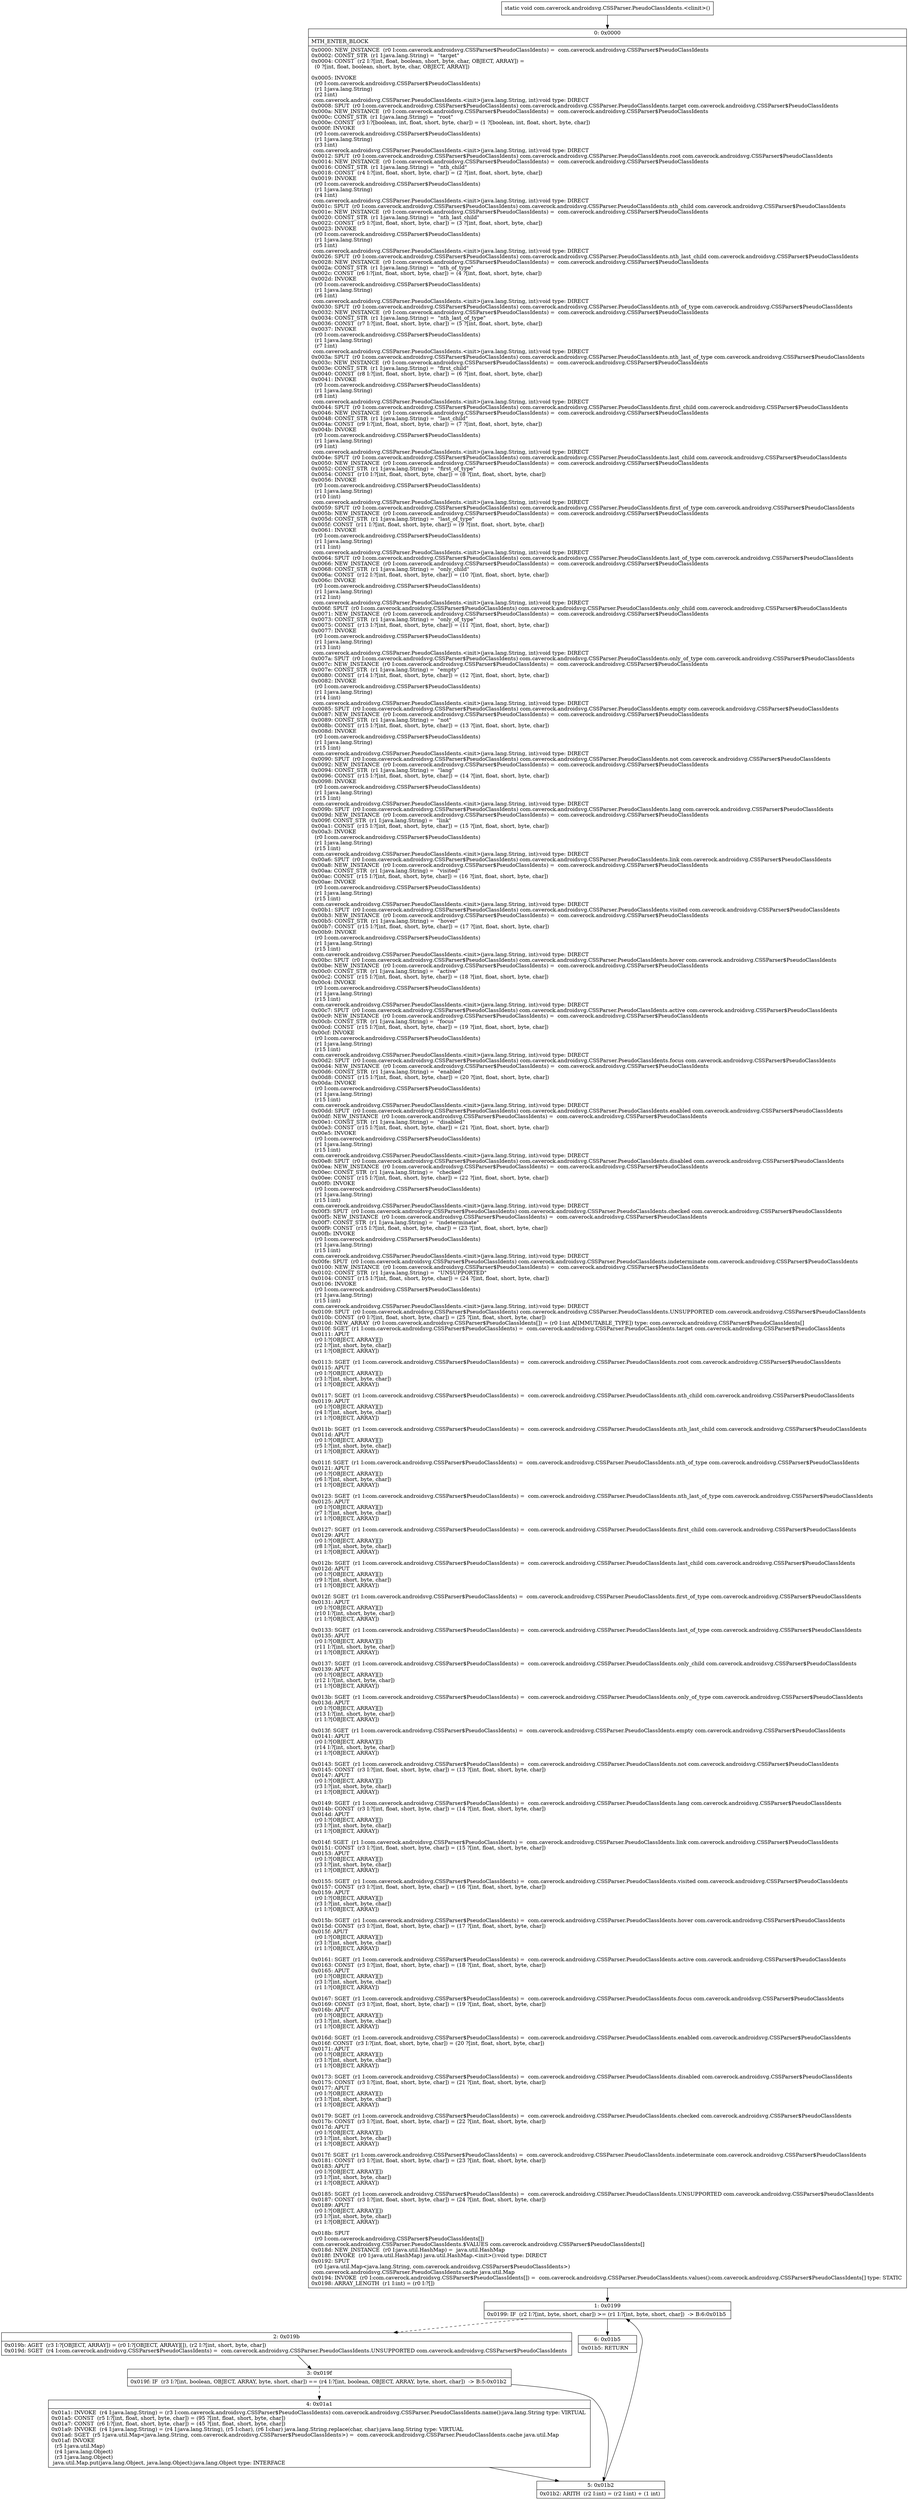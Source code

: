 digraph "CFG forcom.caverock.androidsvg.CSSParser.PseudoClassIdents.\<clinit\>()V" {
Node_0 [shape=record,label="{0\:\ 0x0000|MTH_ENTER_BLOCK\l|0x0000: NEW_INSTANCE  (r0 I:com.caverock.androidsvg.CSSParser$PseudoClassIdents) =  com.caverock.androidsvg.CSSParser$PseudoClassIdents \l0x0002: CONST_STR  (r1 I:java.lang.String) =  \"target\" \l0x0004: CONST  (r2 I:?[int, float, boolean, short, byte, char, OBJECT, ARRAY]) = \l  (0 ?[int, float, boolean, short, byte, char, OBJECT, ARRAY])\l \l0x0005: INVOKE  \l  (r0 I:com.caverock.androidsvg.CSSParser$PseudoClassIdents)\l  (r1 I:java.lang.String)\l  (r2 I:int)\l com.caverock.androidsvg.CSSParser.PseudoClassIdents.\<init\>(java.lang.String, int):void type: DIRECT \l0x0008: SPUT  (r0 I:com.caverock.androidsvg.CSSParser$PseudoClassIdents) com.caverock.androidsvg.CSSParser.PseudoClassIdents.target com.caverock.androidsvg.CSSParser$PseudoClassIdents \l0x000a: NEW_INSTANCE  (r0 I:com.caverock.androidsvg.CSSParser$PseudoClassIdents) =  com.caverock.androidsvg.CSSParser$PseudoClassIdents \l0x000c: CONST_STR  (r1 I:java.lang.String) =  \"root\" \l0x000e: CONST  (r3 I:?[boolean, int, float, short, byte, char]) = (1 ?[boolean, int, float, short, byte, char]) \l0x000f: INVOKE  \l  (r0 I:com.caverock.androidsvg.CSSParser$PseudoClassIdents)\l  (r1 I:java.lang.String)\l  (r3 I:int)\l com.caverock.androidsvg.CSSParser.PseudoClassIdents.\<init\>(java.lang.String, int):void type: DIRECT \l0x0012: SPUT  (r0 I:com.caverock.androidsvg.CSSParser$PseudoClassIdents) com.caverock.androidsvg.CSSParser.PseudoClassIdents.root com.caverock.androidsvg.CSSParser$PseudoClassIdents \l0x0014: NEW_INSTANCE  (r0 I:com.caverock.androidsvg.CSSParser$PseudoClassIdents) =  com.caverock.androidsvg.CSSParser$PseudoClassIdents \l0x0016: CONST_STR  (r1 I:java.lang.String) =  \"nth_child\" \l0x0018: CONST  (r4 I:?[int, float, short, byte, char]) = (2 ?[int, float, short, byte, char]) \l0x0019: INVOKE  \l  (r0 I:com.caverock.androidsvg.CSSParser$PseudoClassIdents)\l  (r1 I:java.lang.String)\l  (r4 I:int)\l com.caverock.androidsvg.CSSParser.PseudoClassIdents.\<init\>(java.lang.String, int):void type: DIRECT \l0x001c: SPUT  (r0 I:com.caverock.androidsvg.CSSParser$PseudoClassIdents) com.caverock.androidsvg.CSSParser.PseudoClassIdents.nth_child com.caverock.androidsvg.CSSParser$PseudoClassIdents \l0x001e: NEW_INSTANCE  (r0 I:com.caverock.androidsvg.CSSParser$PseudoClassIdents) =  com.caverock.androidsvg.CSSParser$PseudoClassIdents \l0x0020: CONST_STR  (r1 I:java.lang.String) =  \"nth_last_child\" \l0x0022: CONST  (r5 I:?[int, float, short, byte, char]) = (3 ?[int, float, short, byte, char]) \l0x0023: INVOKE  \l  (r0 I:com.caverock.androidsvg.CSSParser$PseudoClassIdents)\l  (r1 I:java.lang.String)\l  (r5 I:int)\l com.caverock.androidsvg.CSSParser.PseudoClassIdents.\<init\>(java.lang.String, int):void type: DIRECT \l0x0026: SPUT  (r0 I:com.caverock.androidsvg.CSSParser$PseudoClassIdents) com.caverock.androidsvg.CSSParser.PseudoClassIdents.nth_last_child com.caverock.androidsvg.CSSParser$PseudoClassIdents \l0x0028: NEW_INSTANCE  (r0 I:com.caverock.androidsvg.CSSParser$PseudoClassIdents) =  com.caverock.androidsvg.CSSParser$PseudoClassIdents \l0x002a: CONST_STR  (r1 I:java.lang.String) =  \"nth_of_type\" \l0x002c: CONST  (r6 I:?[int, float, short, byte, char]) = (4 ?[int, float, short, byte, char]) \l0x002d: INVOKE  \l  (r0 I:com.caverock.androidsvg.CSSParser$PseudoClassIdents)\l  (r1 I:java.lang.String)\l  (r6 I:int)\l com.caverock.androidsvg.CSSParser.PseudoClassIdents.\<init\>(java.lang.String, int):void type: DIRECT \l0x0030: SPUT  (r0 I:com.caverock.androidsvg.CSSParser$PseudoClassIdents) com.caverock.androidsvg.CSSParser.PseudoClassIdents.nth_of_type com.caverock.androidsvg.CSSParser$PseudoClassIdents \l0x0032: NEW_INSTANCE  (r0 I:com.caverock.androidsvg.CSSParser$PseudoClassIdents) =  com.caverock.androidsvg.CSSParser$PseudoClassIdents \l0x0034: CONST_STR  (r1 I:java.lang.String) =  \"nth_last_of_type\" \l0x0036: CONST  (r7 I:?[int, float, short, byte, char]) = (5 ?[int, float, short, byte, char]) \l0x0037: INVOKE  \l  (r0 I:com.caverock.androidsvg.CSSParser$PseudoClassIdents)\l  (r1 I:java.lang.String)\l  (r7 I:int)\l com.caverock.androidsvg.CSSParser.PseudoClassIdents.\<init\>(java.lang.String, int):void type: DIRECT \l0x003a: SPUT  (r0 I:com.caverock.androidsvg.CSSParser$PseudoClassIdents) com.caverock.androidsvg.CSSParser.PseudoClassIdents.nth_last_of_type com.caverock.androidsvg.CSSParser$PseudoClassIdents \l0x003c: NEW_INSTANCE  (r0 I:com.caverock.androidsvg.CSSParser$PseudoClassIdents) =  com.caverock.androidsvg.CSSParser$PseudoClassIdents \l0x003e: CONST_STR  (r1 I:java.lang.String) =  \"first_child\" \l0x0040: CONST  (r8 I:?[int, float, short, byte, char]) = (6 ?[int, float, short, byte, char]) \l0x0041: INVOKE  \l  (r0 I:com.caverock.androidsvg.CSSParser$PseudoClassIdents)\l  (r1 I:java.lang.String)\l  (r8 I:int)\l com.caverock.androidsvg.CSSParser.PseudoClassIdents.\<init\>(java.lang.String, int):void type: DIRECT \l0x0044: SPUT  (r0 I:com.caverock.androidsvg.CSSParser$PseudoClassIdents) com.caverock.androidsvg.CSSParser.PseudoClassIdents.first_child com.caverock.androidsvg.CSSParser$PseudoClassIdents \l0x0046: NEW_INSTANCE  (r0 I:com.caverock.androidsvg.CSSParser$PseudoClassIdents) =  com.caverock.androidsvg.CSSParser$PseudoClassIdents \l0x0048: CONST_STR  (r1 I:java.lang.String) =  \"last_child\" \l0x004a: CONST  (r9 I:?[int, float, short, byte, char]) = (7 ?[int, float, short, byte, char]) \l0x004b: INVOKE  \l  (r0 I:com.caverock.androidsvg.CSSParser$PseudoClassIdents)\l  (r1 I:java.lang.String)\l  (r9 I:int)\l com.caverock.androidsvg.CSSParser.PseudoClassIdents.\<init\>(java.lang.String, int):void type: DIRECT \l0x004e: SPUT  (r0 I:com.caverock.androidsvg.CSSParser$PseudoClassIdents) com.caverock.androidsvg.CSSParser.PseudoClassIdents.last_child com.caverock.androidsvg.CSSParser$PseudoClassIdents \l0x0050: NEW_INSTANCE  (r0 I:com.caverock.androidsvg.CSSParser$PseudoClassIdents) =  com.caverock.androidsvg.CSSParser$PseudoClassIdents \l0x0052: CONST_STR  (r1 I:java.lang.String) =  \"first_of_type\" \l0x0054: CONST  (r10 I:?[int, float, short, byte, char]) = (8 ?[int, float, short, byte, char]) \l0x0056: INVOKE  \l  (r0 I:com.caverock.androidsvg.CSSParser$PseudoClassIdents)\l  (r1 I:java.lang.String)\l  (r10 I:int)\l com.caverock.androidsvg.CSSParser.PseudoClassIdents.\<init\>(java.lang.String, int):void type: DIRECT \l0x0059: SPUT  (r0 I:com.caverock.androidsvg.CSSParser$PseudoClassIdents) com.caverock.androidsvg.CSSParser.PseudoClassIdents.first_of_type com.caverock.androidsvg.CSSParser$PseudoClassIdents \l0x005b: NEW_INSTANCE  (r0 I:com.caverock.androidsvg.CSSParser$PseudoClassIdents) =  com.caverock.androidsvg.CSSParser$PseudoClassIdents \l0x005d: CONST_STR  (r1 I:java.lang.String) =  \"last_of_type\" \l0x005f: CONST  (r11 I:?[int, float, short, byte, char]) = (9 ?[int, float, short, byte, char]) \l0x0061: INVOKE  \l  (r0 I:com.caverock.androidsvg.CSSParser$PseudoClassIdents)\l  (r1 I:java.lang.String)\l  (r11 I:int)\l com.caverock.androidsvg.CSSParser.PseudoClassIdents.\<init\>(java.lang.String, int):void type: DIRECT \l0x0064: SPUT  (r0 I:com.caverock.androidsvg.CSSParser$PseudoClassIdents) com.caverock.androidsvg.CSSParser.PseudoClassIdents.last_of_type com.caverock.androidsvg.CSSParser$PseudoClassIdents \l0x0066: NEW_INSTANCE  (r0 I:com.caverock.androidsvg.CSSParser$PseudoClassIdents) =  com.caverock.androidsvg.CSSParser$PseudoClassIdents \l0x0068: CONST_STR  (r1 I:java.lang.String) =  \"only_child\" \l0x006a: CONST  (r12 I:?[int, float, short, byte, char]) = (10 ?[int, float, short, byte, char]) \l0x006c: INVOKE  \l  (r0 I:com.caverock.androidsvg.CSSParser$PseudoClassIdents)\l  (r1 I:java.lang.String)\l  (r12 I:int)\l com.caverock.androidsvg.CSSParser.PseudoClassIdents.\<init\>(java.lang.String, int):void type: DIRECT \l0x006f: SPUT  (r0 I:com.caverock.androidsvg.CSSParser$PseudoClassIdents) com.caverock.androidsvg.CSSParser.PseudoClassIdents.only_child com.caverock.androidsvg.CSSParser$PseudoClassIdents \l0x0071: NEW_INSTANCE  (r0 I:com.caverock.androidsvg.CSSParser$PseudoClassIdents) =  com.caverock.androidsvg.CSSParser$PseudoClassIdents \l0x0073: CONST_STR  (r1 I:java.lang.String) =  \"only_of_type\" \l0x0075: CONST  (r13 I:?[int, float, short, byte, char]) = (11 ?[int, float, short, byte, char]) \l0x0077: INVOKE  \l  (r0 I:com.caverock.androidsvg.CSSParser$PseudoClassIdents)\l  (r1 I:java.lang.String)\l  (r13 I:int)\l com.caverock.androidsvg.CSSParser.PseudoClassIdents.\<init\>(java.lang.String, int):void type: DIRECT \l0x007a: SPUT  (r0 I:com.caverock.androidsvg.CSSParser$PseudoClassIdents) com.caverock.androidsvg.CSSParser.PseudoClassIdents.only_of_type com.caverock.androidsvg.CSSParser$PseudoClassIdents \l0x007c: NEW_INSTANCE  (r0 I:com.caverock.androidsvg.CSSParser$PseudoClassIdents) =  com.caverock.androidsvg.CSSParser$PseudoClassIdents \l0x007e: CONST_STR  (r1 I:java.lang.String) =  \"empty\" \l0x0080: CONST  (r14 I:?[int, float, short, byte, char]) = (12 ?[int, float, short, byte, char]) \l0x0082: INVOKE  \l  (r0 I:com.caverock.androidsvg.CSSParser$PseudoClassIdents)\l  (r1 I:java.lang.String)\l  (r14 I:int)\l com.caverock.androidsvg.CSSParser.PseudoClassIdents.\<init\>(java.lang.String, int):void type: DIRECT \l0x0085: SPUT  (r0 I:com.caverock.androidsvg.CSSParser$PseudoClassIdents) com.caverock.androidsvg.CSSParser.PseudoClassIdents.empty com.caverock.androidsvg.CSSParser$PseudoClassIdents \l0x0087: NEW_INSTANCE  (r0 I:com.caverock.androidsvg.CSSParser$PseudoClassIdents) =  com.caverock.androidsvg.CSSParser$PseudoClassIdents \l0x0089: CONST_STR  (r1 I:java.lang.String) =  \"not\" \l0x008b: CONST  (r15 I:?[int, float, short, byte, char]) = (13 ?[int, float, short, byte, char]) \l0x008d: INVOKE  \l  (r0 I:com.caverock.androidsvg.CSSParser$PseudoClassIdents)\l  (r1 I:java.lang.String)\l  (r15 I:int)\l com.caverock.androidsvg.CSSParser.PseudoClassIdents.\<init\>(java.lang.String, int):void type: DIRECT \l0x0090: SPUT  (r0 I:com.caverock.androidsvg.CSSParser$PseudoClassIdents) com.caverock.androidsvg.CSSParser.PseudoClassIdents.not com.caverock.androidsvg.CSSParser$PseudoClassIdents \l0x0092: NEW_INSTANCE  (r0 I:com.caverock.androidsvg.CSSParser$PseudoClassIdents) =  com.caverock.androidsvg.CSSParser$PseudoClassIdents \l0x0094: CONST_STR  (r1 I:java.lang.String) =  \"lang\" \l0x0096: CONST  (r15 I:?[int, float, short, byte, char]) = (14 ?[int, float, short, byte, char]) \l0x0098: INVOKE  \l  (r0 I:com.caverock.androidsvg.CSSParser$PseudoClassIdents)\l  (r1 I:java.lang.String)\l  (r15 I:int)\l com.caverock.androidsvg.CSSParser.PseudoClassIdents.\<init\>(java.lang.String, int):void type: DIRECT \l0x009b: SPUT  (r0 I:com.caverock.androidsvg.CSSParser$PseudoClassIdents) com.caverock.androidsvg.CSSParser.PseudoClassIdents.lang com.caverock.androidsvg.CSSParser$PseudoClassIdents \l0x009d: NEW_INSTANCE  (r0 I:com.caverock.androidsvg.CSSParser$PseudoClassIdents) =  com.caverock.androidsvg.CSSParser$PseudoClassIdents \l0x009f: CONST_STR  (r1 I:java.lang.String) =  \"link\" \l0x00a1: CONST  (r15 I:?[int, float, short, byte, char]) = (15 ?[int, float, short, byte, char]) \l0x00a3: INVOKE  \l  (r0 I:com.caverock.androidsvg.CSSParser$PseudoClassIdents)\l  (r1 I:java.lang.String)\l  (r15 I:int)\l com.caverock.androidsvg.CSSParser.PseudoClassIdents.\<init\>(java.lang.String, int):void type: DIRECT \l0x00a6: SPUT  (r0 I:com.caverock.androidsvg.CSSParser$PseudoClassIdents) com.caverock.androidsvg.CSSParser.PseudoClassIdents.link com.caverock.androidsvg.CSSParser$PseudoClassIdents \l0x00a8: NEW_INSTANCE  (r0 I:com.caverock.androidsvg.CSSParser$PseudoClassIdents) =  com.caverock.androidsvg.CSSParser$PseudoClassIdents \l0x00aa: CONST_STR  (r1 I:java.lang.String) =  \"visited\" \l0x00ac: CONST  (r15 I:?[int, float, short, byte, char]) = (16 ?[int, float, short, byte, char]) \l0x00ae: INVOKE  \l  (r0 I:com.caverock.androidsvg.CSSParser$PseudoClassIdents)\l  (r1 I:java.lang.String)\l  (r15 I:int)\l com.caverock.androidsvg.CSSParser.PseudoClassIdents.\<init\>(java.lang.String, int):void type: DIRECT \l0x00b1: SPUT  (r0 I:com.caverock.androidsvg.CSSParser$PseudoClassIdents) com.caverock.androidsvg.CSSParser.PseudoClassIdents.visited com.caverock.androidsvg.CSSParser$PseudoClassIdents \l0x00b3: NEW_INSTANCE  (r0 I:com.caverock.androidsvg.CSSParser$PseudoClassIdents) =  com.caverock.androidsvg.CSSParser$PseudoClassIdents \l0x00b5: CONST_STR  (r1 I:java.lang.String) =  \"hover\" \l0x00b7: CONST  (r15 I:?[int, float, short, byte, char]) = (17 ?[int, float, short, byte, char]) \l0x00b9: INVOKE  \l  (r0 I:com.caverock.androidsvg.CSSParser$PseudoClassIdents)\l  (r1 I:java.lang.String)\l  (r15 I:int)\l com.caverock.androidsvg.CSSParser.PseudoClassIdents.\<init\>(java.lang.String, int):void type: DIRECT \l0x00bc: SPUT  (r0 I:com.caverock.androidsvg.CSSParser$PseudoClassIdents) com.caverock.androidsvg.CSSParser.PseudoClassIdents.hover com.caverock.androidsvg.CSSParser$PseudoClassIdents \l0x00be: NEW_INSTANCE  (r0 I:com.caverock.androidsvg.CSSParser$PseudoClassIdents) =  com.caverock.androidsvg.CSSParser$PseudoClassIdents \l0x00c0: CONST_STR  (r1 I:java.lang.String) =  \"active\" \l0x00c2: CONST  (r15 I:?[int, float, short, byte, char]) = (18 ?[int, float, short, byte, char]) \l0x00c4: INVOKE  \l  (r0 I:com.caverock.androidsvg.CSSParser$PseudoClassIdents)\l  (r1 I:java.lang.String)\l  (r15 I:int)\l com.caverock.androidsvg.CSSParser.PseudoClassIdents.\<init\>(java.lang.String, int):void type: DIRECT \l0x00c7: SPUT  (r0 I:com.caverock.androidsvg.CSSParser$PseudoClassIdents) com.caverock.androidsvg.CSSParser.PseudoClassIdents.active com.caverock.androidsvg.CSSParser$PseudoClassIdents \l0x00c9: NEW_INSTANCE  (r0 I:com.caverock.androidsvg.CSSParser$PseudoClassIdents) =  com.caverock.androidsvg.CSSParser$PseudoClassIdents \l0x00cb: CONST_STR  (r1 I:java.lang.String) =  \"focus\" \l0x00cd: CONST  (r15 I:?[int, float, short, byte, char]) = (19 ?[int, float, short, byte, char]) \l0x00cf: INVOKE  \l  (r0 I:com.caverock.androidsvg.CSSParser$PseudoClassIdents)\l  (r1 I:java.lang.String)\l  (r15 I:int)\l com.caverock.androidsvg.CSSParser.PseudoClassIdents.\<init\>(java.lang.String, int):void type: DIRECT \l0x00d2: SPUT  (r0 I:com.caverock.androidsvg.CSSParser$PseudoClassIdents) com.caverock.androidsvg.CSSParser.PseudoClassIdents.focus com.caverock.androidsvg.CSSParser$PseudoClassIdents \l0x00d4: NEW_INSTANCE  (r0 I:com.caverock.androidsvg.CSSParser$PseudoClassIdents) =  com.caverock.androidsvg.CSSParser$PseudoClassIdents \l0x00d6: CONST_STR  (r1 I:java.lang.String) =  \"enabled\" \l0x00d8: CONST  (r15 I:?[int, float, short, byte, char]) = (20 ?[int, float, short, byte, char]) \l0x00da: INVOKE  \l  (r0 I:com.caverock.androidsvg.CSSParser$PseudoClassIdents)\l  (r1 I:java.lang.String)\l  (r15 I:int)\l com.caverock.androidsvg.CSSParser.PseudoClassIdents.\<init\>(java.lang.String, int):void type: DIRECT \l0x00dd: SPUT  (r0 I:com.caverock.androidsvg.CSSParser$PseudoClassIdents) com.caverock.androidsvg.CSSParser.PseudoClassIdents.enabled com.caverock.androidsvg.CSSParser$PseudoClassIdents \l0x00df: NEW_INSTANCE  (r0 I:com.caverock.androidsvg.CSSParser$PseudoClassIdents) =  com.caverock.androidsvg.CSSParser$PseudoClassIdents \l0x00e1: CONST_STR  (r1 I:java.lang.String) =  \"disabled\" \l0x00e3: CONST  (r15 I:?[int, float, short, byte, char]) = (21 ?[int, float, short, byte, char]) \l0x00e5: INVOKE  \l  (r0 I:com.caverock.androidsvg.CSSParser$PseudoClassIdents)\l  (r1 I:java.lang.String)\l  (r15 I:int)\l com.caverock.androidsvg.CSSParser.PseudoClassIdents.\<init\>(java.lang.String, int):void type: DIRECT \l0x00e8: SPUT  (r0 I:com.caverock.androidsvg.CSSParser$PseudoClassIdents) com.caverock.androidsvg.CSSParser.PseudoClassIdents.disabled com.caverock.androidsvg.CSSParser$PseudoClassIdents \l0x00ea: NEW_INSTANCE  (r0 I:com.caverock.androidsvg.CSSParser$PseudoClassIdents) =  com.caverock.androidsvg.CSSParser$PseudoClassIdents \l0x00ec: CONST_STR  (r1 I:java.lang.String) =  \"checked\" \l0x00ee: CONST  (r15 I:?[int, float, short, byte, char]) = (22 ?[int, float, short, byte, char]) \l0x00f0: INVOKE  \l  (r0 I:com.caverock.androidsvg.CSSParser$PseudoClassIdents)\l  (r1 I:java.lang.String)\l  (r15 I:int)\l com.caverock.androidsvg.CSSParser.PseudoClassIdents.\<init\>(java.lang.String, int):void type: DIRECT \l0x00f3: SPUT  (r0 I:com.caverock.androidsvg.CSSParser$PseudoClassIdents) com.caverock.androidsvg.CSSParser.PseudoClassIdents.checked com.caverock.androidsvg.CSSParser$PseudoClassIdents \l0x00f5: NEW_INSTANCE  (r0 I:com.caverock.androidsvg.CSSParser$PseudoClassIdents) =  com.caverock.androidsvg.CSSParser$PseudoClassIdents \l0x00f7: CONST_STR  (r1 I:java.lang.String) =  \"indeterminate\" \l0x00f9: CONST  (r15 I:?[int, float, short, byte, char]) = (23 ?[int, float, short, byte, char]) \l0x00fb: INVOKE  \l  (r0 I:com.caverock.androidsvg.CSSParser$PseudoClassIdents)\l  (r1 I:java.lang.String)\l  (r15 I:int)\l com.caverock.androidsvg.CSSParser.PseudoClassIdents.\<init\>(java.lang.String, int):void type: DIRECT \l0x00fe: SPUT  (r0 I:com.caverock.androidsvg.CSSParser$PseudoClassIdents) com.caverock.androidsvg.CSSParser.PseudoClassIdents.indeterminate com.caverock.androidsvg.CSSParser$PseudoClassIdents \l0x0100: NEW_INSTANCE  (r0 I:com.caverock.androidsvg.CSSParser$PseudoClassIdents) =  com.caverock.androidsvg.CSSParser$PseudoClassIdents \l0x0102: CONST_STR  (r1 I:java.lang.String) =  \"UNSUPPORTED\" \l0x0104: CONST  (r15 I:?[int, float, short, byte, char]) = (24 ?[int, float, short, byte, char]) \l0x0106: INVOKE  \l  (r0 I:com.caverock.androidsvg.CSSParser$PseudoClassIdents)\l  (r1 I:java.lang.String)\l  (r15 I:int)\l com.caverock.androidsvg.CSSParser.PseudoClassIdents.\<init\>(java.lang.String, int):void type: DIRECT \l0x0109: SPUT  (r0 I:com.caverock.androidsvg.CSSParser$PseudoClassIdents) com.caverock.androidsvg.CSSParser.PseudoClassIdents.UNSUPPORTED com.caverock.androidsvg.CSSParser$PseudoClassIdents \l0x010b: CONST  (r0 I:?[int, float, short, byte, char]) = (25 ?[int, float, short, byte, char]) \l0x010d: NEW_ARRAY  (r0 I:com.caverock.androidsvg.CSSParser$PseudoClassIdents[]) = (r0 I:int A[IMMUTABLE_TYPE]) type: com.caverock.androidsvg.CSSParser$PseudoClassIdents[] \l0x010f: SGET  (r1 I:com.caverock.androidsvg.CSSParser$PseudoClassIdents) =  com.caverock.androidsvg.CSSParser.PseudoClassIdents.target com.caverock.androidsvg.CSSParser$PseudoClassIdents \l0x0111: APUT  \l  (r0 I:?[OBJECT, ARRAY][])\l  (r2 I:?[int, short, byte, char])\l  (r1 I:?[OBJECT, ARRAY])\l \l0x0113: SGET  (r1 I:com.caverock.androidsvg.CSSParser$PseudoClassIdents) =  com.caverock.androidsvg.CSSParser.PseudoClassIdents.root com.caverock.androidsvg.CSSParser$PseudoClassIdents \l0x0115: APUT  \l  (r0 I:?[OBJECT, ARRAY][])\l  (r3 I:?[int, short, byte, char])\l  (r1 I:?[OBJECT, ARRAY])\l \l0x0117: SGET  (r1 I:com.caverock.androidsvg.CSSParser$PseudoClassIdents) =  com.caverock.androidsvg.CSSParser.PseudoClassIdents.nth_child com.caverock.androidsvg.CSSParser$PseudoClassIdents \l0x0119: APUT  \l  (r0 I:?[OBJECT, ARRAY][])\l  (r4 I:?[int, short, byte, char])\l  (r1 I:?[OBJECT, ARRAY])\l \l0x011b: SGET  (r1 I:com.caverock.androidsvg.CSSParser$PseudoClassIdents) =  com.caverock.androidsvg.CSSParser.PseudoClassIdents.nth_last_child com.caverock.androidsvg.CSSParser$PseudoClassIdents \l0x011d: APUT  \l  (r0 I:?[OBJECT, ARRAY][])\l  (r5 I:?[int, short, byte, char])\l  (r1 I:?[OBJECT, ARRAY])\l \l0x011f: SGET  (r1 I:com.caverock.androidsvg.CSSParser$PseudoClassIdents) =  com.caverock.androidsvg.CSSParser.PseudoClassIdents.nth_of_type com.caverock.androidsvg.CSSParser$PseudoClassIdents \l0x0121: APUT  \l  (r0 I:?[OBJECT, ARRAY][])\l  (r6 I:?[int, short, byte, char])\l  (r1 I:?[OBJECT, ARRAY])\l \l0x0123: SGET  (r1 I:com.caverock.androidsvg.CSSParser$PseudoClassIdents) =  com.caverock.androidsvg.CSSParser.PseudoClassIdents.nth_last_of_type com.caverock.androidsvg.CSSParser$PseudoClassIdents \l0x0125: APUT  \l  (r0 I:?[OBJECT, ARRAY][])\l  (r7 I:?[int, short, byte, char])\l  (r1 I:?[OBJECT, ARRAY])\l \l0x0127: SGET  (r1 I:com.caverock.androidsvg.CSSParser$PseudoClassIdents) =  com.caverock.androidsvg.CSSParser.PseudoClassIdents.first_child com.caverock.androidsvg.CSSParser$PseudoClassIdents \l0x0129: APUT  \l  (r0 I:?[OBJECT, ARRAY][])\l  (r8 I:?[int, short, byte, char])\l  (r1 I:?[OBJECT, ARRAY])\l \l0x012b: SGET  (r1 I:com.caverock.androidsvg.CSSParser$PseudoClassIdents) =  com.caverock.androidsvg.CSSParser.PseudoClassIdents.last_child com.caverock.androidsvg.CSSParser$PseudoClassIdents \l0x012d: APUT  \l  (r0 I:?[OBJECT, ARRAY][])\l  (r9 I:?[int, short, byte, char])\l  (r1 I:?[OBJECT, ARRAY])\l \l0x012f: SGET  (r1 I:com.caverock.androidsvg.CSSParser$PseudoClassIdents) =  com.caverock.androidsvg.CSSParser.PseudoClassIdents.first_of_type com.caverock.androidsvg.CSSParser$PseudoClassIdents \l0x0131: APUT  \l  (r0 I:?[OBJECT, ARRAY][])\l  (r10 I:?[int, short, byte, char])\l  (r1 I:?[OBJECT, ARRAY])\l \l0x0133: SGET  (r1 I:com.caverock.androidsvg.CSSParser$PseudoClassIdents) =  com.caverock.androidsvg.CSSParser.PseudoClassIdents.last_of_type com.caverock.androidsvg.CSSParser$PseudoClassIdents \l0x0135: APUT  \l  (r0 I:?[OBJECT, ARRAY][])\l  (r11 I:?[int, short, byte, char])\l  (r1 I:?[OBJECT, ARRAY])\l \l0x0137: SGET  (r1 I:com.caverock.androidsvg.CSSParser$PseudoClassIdents) =  com.caverock.androidsvg.CSSParser.PseudoClassIdents.only_child com.caverock.androidsvg.CSSParser$PseudoClassIdents \l0x0139: APUT  \l  (r0 I:?[OBJECT, ARRAY][])\l  (r12 I:?[int, short, byte, char])\l  (r1 I:?[OBJECT, ARRAY])\l \l0x013b: SGET  (r1 I:com.caverock.androidsvg.CSSParser$PseudoClassIdents) =  com.caverock.androidsvg.CSSParser.PseudoClassIdents.only_of_type com.caverock.androidsvg.CSSParser$PseudoClassIdents \l0x013d: APUT  \l  (r0 I:?[OBJECT, ARRAY][])\l  (r13 I:?[int, short, byte, char])\l  (r1 I:?[OBJECT, ARRAY])\l \l0x013f: SGET  (r1 I:com.caverock.androidsvg.CSSParser$PseudoClassIdents) =  com.caverock.androidsvg.CSSParser.PseudoClassIdents.empty com.caverock.androidsvg.CSSParser$PseudoClassIdents \l0x0141: APUT  \l  (r0 I:?[OBJECT, ARRAY][])\l  (r14 I:?[int, short, byte, char])\l  (r1 I:?[OBJECT, ARRAY])\l \l0x0143: SGET  (r1 I:com.caverock.androidsvg.CSSParser$PseudoClassIdents) =  com.caverock.androidsvg.CSSParser.PseudoClassIdents.not com.caverock.androidsvg.CSSParser$PseudoClassIdents \l0x0145: CONST  (r3 I:?[int, float, short, byte, char]) = (13 ?[int, float, short, byte, char]) \l0x0147: APUT  \l  (r0 I:?[OBJECT, ARRAY][])\l  (r3 I:?[int, short, byte, char])\l  (r1 I:?[OBJECT, ARRAY])\l \l0x0149: SGET  (r1 I:com.caverock.androidsvg.CSSParser$PseudoClassIdents) =  com.caverock.androidsvg.CSSParser.PseudoClassIdents.lang com.caverock.androidsvg.CSSParser$PseudoClassIdents \l0x014b: CONST  (r3 I:?[int, float, short, byte, char]) = (14 ?[int, float, short, byte, char]) \l0x014d: APUT  \l  (r0 I:?[OBJECT, ARRAY][])\l  (r3 I:?[int, short, byte, char])\l  (r1 I:?[OBJECT, ARRAY])\l \l0x014f: SGET  (r1 I:com.caverock.androidsvg.CSSParser$PseudoClassIdents) =  com.caverock.androidsvg.CSSParser.PseudoClassIdents.link com.caverock.androidsvg.CSSParser$PseudoClassIdents \l0x0151: CONST  (r3 I:?[int, float, short, byte, char]) = (15 ?[int, float, short, byte, char]) \l0x0153: APUT  \l  (r0 I:?[OBJECT, ARRAY][])\l  (r3 I:?[int, short, byte, char])\l  (r1 I:?[OBJECT, ARRAY])\l \l0x0155: SGET  (r1 I:com.caverock.androidsvg.CSSParser$PseudoClassIdents) =  com.caverock.androidsvg.CSSParser.PseudoClassIdents.visited com.caverock.androidsvg.CSSParser$PseudoClassIdents \l0x0157: CONST  (r3 I:?[int, float, short, byte, char]) = (16 ?[int, float, short, byte, char]) \l0x0159: APUT  \l  (r0 I:?[OBJECT, ARRAY][])\l  (r3 I:?[int, short, byte, char])\l  (r1 I:?[OBJECT, ARRAY])\l \l0x015b: SGET  (r1 I:com.caverock.androidsvg.CSSParser$PseudoClassIdents) =  com.caverock.androidsvg.CSSParser.PseudoClassIdents.hover com.caverock.androidsvg.CSSParser$PseudoClassIdents \l0x015d: CONST  (r3 I:?[int, float, short, byte, char]) = (17 ?[int, float, short, byte, char]) \l0x015f: APUT  \l  (r0 I:?[OBJECT, ARRAY][])\l  (r3 I:?[int, short, byte, char])\l  (r1 I:?[OBJECT, ARRAY])\l \l0x0161: SGET  (r1 I:com.caverock.androidsvg.CSSParser$PseudoClassIdents) =  com.caverock.androidsvg.CSSParser.PseudoClassIdents.active com.caverock.androidsvg.CSSParser$PseudoClassIdents \l0x0163: CONST  (r3 I:?[int, float, short, byte, char]) = (18 ?[int, float, short, byte, char]) \l0x0165: APUT  \l  (r0 I:?[OBJECT, ARRAY][])\l  (r3 I:?[int, short, byte, char])\l  (r1 I:?[OBJECT, ARRAY])\l \l0x0167: SGET  (r1 I:com.caverock.androidsvg.CSSParser$PseudoClassIdents) =  com.caverock.androidsvg.CSSParser.PseudoClassIdents.focus com.caverock.androidsvg.CSSParser$PseudoClassIdents \l0x0169: CONST  (r3 I:?[int, float, short, byte, char]) = (19 ?[int, float, short, byte, char]) \l0x016b: APUT  \l  (r0 I:?[OBJECT, ARRAY][])\l  (r3 I:?[int, short, byte, char])\l  (r1 I:?[OBJECT, ARRAY])\l \l0x016d: SGET  (r1 I:com.caverock.androidsvg.CSSParser$PseudoClassIdents) =  com.caverock.androidsvg.CSSParser.PseudoClassIdents.enabled com.caverock.androidsvg.CSSParser$PseudoClassIdents \l0x016f: CONST  (r3 I:?[int, float, short, byte, char]) = (20 ?[int, float, short, byte, char]) \l0x0171: APUT  \l  (r0 I:?[OBJECT, ARRAY][])\l  (r3 I:?[int, short, byte, char])\l  (r1 I:?[OBJECT, ARRAY])\l \l0x0173: SGET  (r1 I:com.caverock.androidsvg.CSSParser$PseudoClassIdents) =  com.caverock.androidsvg.CSSParser.PseudoClassIdents.disabled com.caverock.androidsvg.CSSParser$PseudoClassIdents \l0x0175: CONST  (r3 I:?[int, float, short, byte, char]) = (21 ?[int, float, short, byte, char]) \l0x0177: APUT  \l  (r0 I:?[OBJECT, ARRAY][])\l  (r3 I:?[int, short, byte, char])\l  (r1 I:?[OBJECT, ARRAY])\l \l0x0179: SGET  (r1 I:com.caverock.androidsvg.CSSParser$PseudoClassIdents) =  com.caverock.androidsvg.CSSParser.PseudoClassIdents.checked com.caverock.androidsvg.CSSParser$PseudoClassIdents \l0x017b: CONST  (r3 I:?[int, float, short, byte, char]) = (22 ?[int, float, short, byte, char]) \l0x017d: APUT  \l  (r0 I:?[OBJECT, ARRAY][])\l  (r3 I:?[int, short, byte, char])\l  (r1 I:?[OBJECT, ARRAY])\l \l0x017f: SGET  (r1 I:com.caverock.androidsvg.CSSParser$PseudoClassIdents) =  com.caverock.androidsvg.CSSParser.PseudoClassIdents.indeterminate com.caverock.androidsvg.CSSParser$PseudoClassIdents \l0x0181: CONST  (r3 I:?[int, float, short, byte, char]) = (23 ?[int, float, short, byte, char]) \l0x0183: APUT  \l  (r0 I:?[OBJECT, ARRAY][])\l  (r3 I:?[int, short, byte, char])\l  (r1 I:?[OBJECT, ARRAY])\l \l0x0185: SGET  (r1 I:com.caverock.androidsvg.CSSParser$PseudoClassIdents) =  com.caverock.androidsvg.CSSParser.PseudoClassIdents.UNSUPPORTED com.caverock.androidsvg.CSSParser$PseudoClassIdents \l0x0187: CONST  (r3 I:?[int, float, short, byte, char]) = (24 ?[int, float, short, byte, char]) \l0x0189: APUT  \l  (r0 I:?[OBJECT, ARRAY][])\l  (r3 I:?[int, short, byte, char])\l  (r1 I:?[OBJECT, ARRAY])\l \l0x018b: SPUT  \l  (r0 I:com.caverock.androidsvg.CSSParser$PseudoClassIdents[])\l com.caverock.androidsvg.CSSParser.PseudoClassIdents.$VALUES com.caverock.androidsvg.CSSParser$PseudoClassIdents[] \l0x018d: NEW_INSTANCE  (r0 I:java.util.HashMap) =  java.util.HashMap \l0x018f: INVOKE  (r0 I:java.util.HashMap) java.util.HashMap.\<init\>():void type: DIRECT \l0x0192: SPUT  \l  (r0 I:java.util.Map\<java.lang.String, com.caverock.androidsvg.CSSParser$PseudoClassIdents\>)\l com.caverock.androidsvg.CSSParser.PseudoClassIdents.cache java.util.Map \l0x0194: INVOKE  (r0 I:com.caverock.androidsvg.CSSParser$PseudoClassIdents[]) =  com.caverock.androidsvg.CSSParser.PseudoClassIdents.values():com.caverock.androidsvg.CSSParser$PseudoClassIdents[] type: STATIC \l0x0198: ARRAY_LENGTH  (r1 I:int) = (r0 I:?[]) \l}"];
Node_1 [shape=record,label="{1\:\ 0x0199|0x0199: IF  (r2 I:?[int, byte, short, char]) \>= (r1 I:?[int, byte, short, char])  \-\> B:6:0x01b5 \l}"];
Node_2 [shape=record,label="{2\:\ 0x019b|0x019b: AGET  (r3 I:?[OBJECT, ARRAY]) = (r0 I:?[OBJECT, ARRAY][]), (r2 I:?[int, short, byte, char]) \l0x019d: SGET  (r4 I:com.caverock.androidsvg.CSSParser$PseudoClassIdents) =  com.caverock.androidsvg.CSSParser.PseudoClassIdents.UNSUPPORTED com.caverock.androidsvg.CSSParser$PseudoClassIdents \l}"];
Node_3 [shape=record,label="{3\:\ 0x019f|0x019f: IF  (r3 I:?[int, boolean, OBJECT, ARRAY, byte, short, char]) == (r4 I:?[int, boolean, OBJECT, ARRAY, byte, short, char])  \-\> B:5:0x01b2 \l}"];
Node_4 [shape=record,label="{4\:\ 0x01a1|0x01a1: INVOKE  (r4 I:java.lang.String) = (r3 I:com.caverock.androidsvg.CSSParser$PseudoClassIdents) com.caverock.androidsvg.CSSParser.PseudoClassIdents.name():java.lang.String type: VIRTUAL \l0x01a5: CONST  (r5 I:?[int, float, short, byte, char]) = (95 ?[int, float, short, byte, char]) \l0x01a7: CONST  (r6 I:?[int, float, short, byte, char]) = (45 ?[int, float, short, byte, char]) \l0x01a9: INVOKE  (r4 I:java.lang.String) = (r4 I:java.lang.String), (r5 I:char), (r6 I:char) java.lang.String.replace(char, char):java.lang.String type: VIRTUAL \l0x01ad: SGET  (r5 I:java.util.Map\<java.lang.String, com.caverock.androidsvg.CSSParser$PseudoClassIdents\>) =  com.caverock.androidsvg.CSSParser.PseudoClassIdents.cache java.util.Map \l0x01af: INVOKE  \l  (r5 I:java.util.Map)\l  (r4 I:java.lang.Object)\l  (r3 I:java.lang.Object)\l java.util.Map.put(java.lang.Object, java.lang.Object):java.lang.Object type: INTERFACE \l}"];
Node_5 [shape=record,label="{5\:\ 0x01b2|0x01b2: ARITH  (r2 I:int) = (r2 I:int) + (1 int) \l}"];
Node_6 [shape=record,label="{6\:\ 0x01b5|0x01b5: RETURN   \l}"];
MethodNode[shape=record,label="{static void com.caverock.androidsvg.CSSParser.PseudoClassIdents.\<clinit\>() }"];
MethodNode -> Node_0;
Node_0 -> Node_1;
Node_1 -> Node_2[style=dashed];
Node_1 -> Node_6;
Node_2 -> Node_3;
Node_3 -> Node_4[style=dashed];
Node_3 -> Node_5;
Node_4 -> Node_5;
Node_5 -> Node_1;
}

